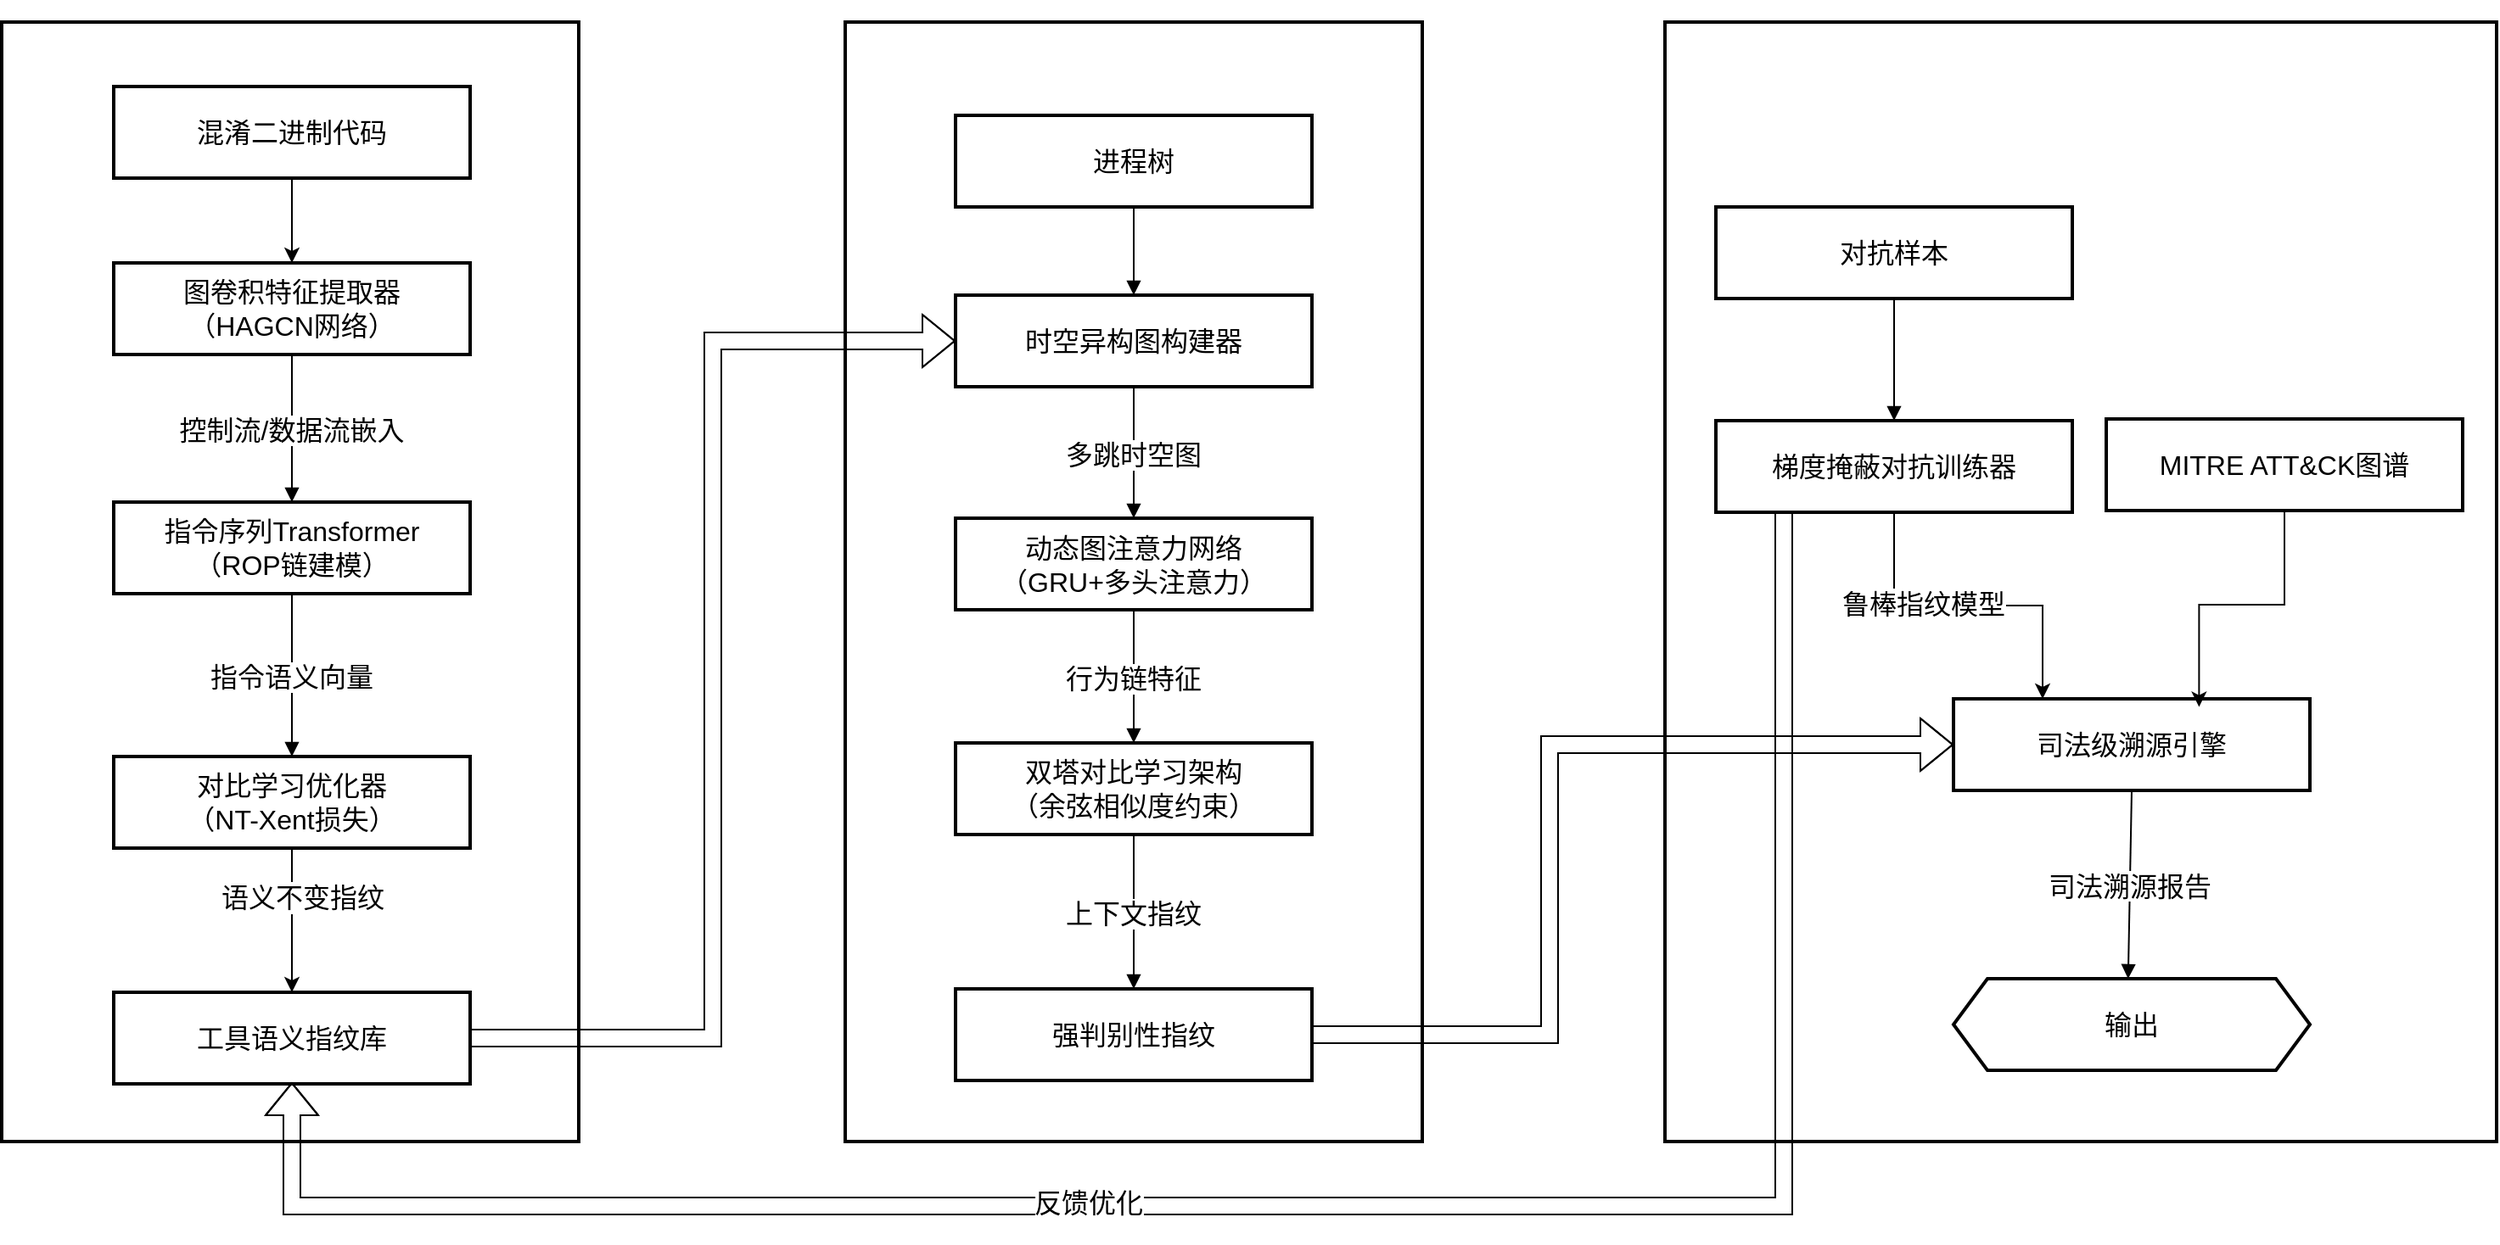 <mxfile version="26.1.0">
  <diagram name="第 1 页" id="5RPhW2Jj_3Qy2inbSfef">
    <mxGraphModel dx="1404" dy="1690" grid="0" gridSize="10" guides="1" tooltips="1" connect="1" arrows="1" fold="1" page="0" pageScale="1" pageWidth="827" pageHeight="1169" background="none" math="0" shadow="0">
      <root>
        <mxCell id="0" />
        <mxCell id="1" parent="0" />
        <mxCell id="kTAInymMW0h2QGbCLt8H-1" value="" style="whiteSpace=wrap;strokeWidth=2;fontSize=16;" vertex="1" parent="1">
          <mxGeometry x="1590" y="-288" width="490" height="660" as="geometry" />
        </mxCell>
        <mxCell id="kTAInymMW0h2QGbCLt8H-2" value="" style="whiteSpace=wrap;strokeWidth=2;fontSize=16;" vertex="1" parent="1">
          <mxGeometry x="1107" y="-288" width="340" height="660" as="geometry" />
        </mxCell>
        <mxCell id="kTAInymMW0h2QGbCLt8H-3" value="" style="whiteSpace=wrap;strokeWidth=2;fontSize=16;" vertex="1" parent="1">
          <mxGeometry x="610" y="-288" width="340" height="660" as="geometry" />
        </mxCell>
        <mxCell id="kTAInymMW0h2QGbCLt8H-80" style="edgeStyle=orthogonalEdgeStyle;rounded=0;orthogonalLoop=1;jettySize=auto;html=1;fontSize=16;" edge="1" parent="1" source="kTAInymMW0h2QGbCLt8H-4" target="kTAInymMW0h2QGbCLt8H-5">
          <mxGeometry relative="1" as="geometry" />
        </mxCell>
        <mxCell id="kTAInymMW0h2QGbCLt8H-4" value="混淆二进制代码" style="whiteSpace=wrap;strokeWidth=2;fontSize=16;" vertex="1" parent="1">
          <mxGeometry x="676" y="-250" width="210" height="54" as="geometry" />
        </mxCell>
        <mxCell id="kTAInymMW0h2QGbCLt8H-5" value="图卷积特征提取器&#xa;（HAGCN网络）" style="whiteSpace=wrap;strokeWidth=2;fontSize=16;" vertex="1" parent="1">
          <mxGeometry x="676" y="-146" width="210" height="54" as="geometry" />
        </mxCell>
        <mxCell id="kTAInymMW0h2QGbCLt8H-6" value="指令序列Transformer&#xa;（ROP链建模）" style="whiteSpace=wrap;strokeWidth=2;fontSize=16;" vertex="1" parent="1">
          <mxGeometry x="676" y="-5" width="210" height="54" as="geometry" />
        </mxCell>
        <mxCell id="kTAInymMW0h2QGbCLt8H-65" value="" style="edgeStyle=orthogonalEdgeStyle;rounded=0;orthogonalLoop=1;jettySize=auto;html=1;fontSize=16;" edge="1" parent="1" source="kTAInymMW0h2QGbCLt8H-7" target="kTAInymMW0h2QGbCLt8H-8">
          <mxGeometry relative="1" as="geometry" />
        </mxCell>
        <mxCell id="kTAInymMW0h2QGbCLt8H-66" value="语义不变指纹" style="edgeLabel;html=1;align=center;verticalAlign=middle;resizable=0;points=[];fontSize=16;" vertex="1" connectable="0" parent="kTAInymMW0h2QGbCLt8H-65">
          <mxGeometry x="-0.307" y="6" relative="1" as="geometry">
            <mxPoint y="-1" as="offset" />
          </mxGeometry>
        </mxCell>
        <mxCell id="kTAInymMW0h2QGbCLt8H-7" value="对比学习优化器&#xa;（NT-Xent损失）" style="whiteSpace=wrap;strokeWidth=2;fontSize=16;" vertex="1" parent="1">
          <mxGeometry x="676" y="145" width="210" height="54" as="geometry" />
        </mxCell>
        <mxCell id="kTAInymMW0h2QGbCLt8H-71" style="edgeStyle=orthogonalEdgeStyle;rounded=0;orthogonalLoop=1;jettySize=auto;html=1;entryX=0;entryY=0.5;entryDx=0;entryDy=0;fontSize=16;shape=flexArrow;" edge="1" parent="1" source="kTAInymMW0h2QGbCLt8H-8" target="kTAInymMW0h2QGbCLt8H-10">
          <mxGeometry relative="1" as="geometry" />
        </mxCell>
        <mxCell id="kTAInymMW0h2QGbCLt8H-8" value="工具语义指纹库" style="whiteSpace=wrap;strokeWidth=2;fontSize=16;" vertex="1" parent="1">
          <mxGeometry x="676" y="284" width="210" height="54" as="geometry" />
        </mxCell>
        <mxCell id="kTAInymMW0h2QGbCLt8H-9" value="进程树" style="whiteSpace=wrap;strokeWidth=2;fontSize=16;" vertex="1" parent="1">
          <mxGeometry x="1172" y="-233" width="210" height="54" as="geometry" />
        </mxCell>
        <mxCell id="kTAInymMW0h2QGbCLt8H-10" value="时空异构图构建器" style="whiteSpace=wrap;strokeWidth=2;fontSize=16;" vertex="1" parent="1">
          <mxGeometry x="1172" y="-127" width="210" height="54" as="geometry" />
        </mxCell>
        <mxCell id="kTAInymMW0h2QGbCLt8H-11" value="动态图注意力网络&#xa;（GRU+多头注意力）" style="whiteSpace=wrap;strokeWidth=2;fontSize=16;" vertex="1" parent="1">
          <mxGeometry x="1172" y="4.5" width="210" height="54" as="geometry" />
        </mxCell>
        <mxCell id="kTAInymMW0h2QGbCLt8H-12" value="双塔对比学习架构&#xa;（余弦相似度约束）" style="whiteSpace=wrap;strokeWidth=2;fontSize=16;" vertex="1" parent="1">
          <mxGeometry x="1172" y="137" width="210" height="54" as="geometry" />
        </mxCell>
        <mxCell id="kTAInymMW0h2QGbCLt8H-81" style="edgeStyle=orthogonalEdgeStyle;rounded=0;orthogonalLoop=1;jettySize=auto;html=1;entryX=0;entryY=0.5;entryDx=0;entryDy=0;fontSize=16;shape=flexArrow;" edge="1" parent="1" source="kTAInymMW0h2QGbCLt8H-13" target="kTAInymMW0h2QGbCLt8H-16">
          <mxGeometry relative="1" as="geometry">
            <Array as="points">
              <mxPoint x="1522" y="309" />
              <mxPoint x="1522" y="138" />
            </Array>
          </mxGeometry>
        </mxCell>
        <mxCell id="kTAInymMW0h2QGbCLt8H-13" value="强判别性指纹" style="whiteSpace=wrap;strokeWidth=2;fontSize=16;" vertex="1" parent="1">
          <mxGeometry x="1172" y="282" width="210" height="54" as="geometry" />
        </mxCell>
        <mxCell id="kTAInymMW0h2QGbCLt8H-14" value="对抗样本" style="whiteSpace=wrap;strokeWidth=2;fontSize=16;" vertex="1" parent="1">
          <mxGeometry x="1620" y="-179" width="210" height="54" as="geometry" />
        </mxCell>
        <mxCell id="kTAInymMW0h2QGbCLt8H-62" style="edgeStyle=orthogonalEdgeStyle;rounded=0;orthogonalLoop=1;jettySize=auto;html=1;exitX=0.5;exitY=1;exitDx=0;exitDy=0;fontSize=16;entryX=0.25;entryY=0;entryDx=0;entryDy=0;" edge="1" parent="1" source="kTAInymMW0h2QGbCLt8H-15" target="kTAInymMW0h2QGbCLt8H-16">
          <mxGeometry relative="1" as="geometry" />
        </mxCell>
        <mxCell id="kTAInymMW0h2QGbCLt8H-63" value="鲁棒指纹模型" style="edgeLabel;html=1;align=center;verticalAlign=middle;resizable=0;points=[];fontSize=16;" vertex="1" connectable="0" parent="kTAInymMW0h2QGbCLt8H-62">
          <mxGeometry x="-0.27" y="1" relative="1" as="geometry">
            <mxPoint as="offset" />
          </mxGeometry>
        </mxCell>
        <mxCell id="kTAInymMW0h2QGbCLt8H-82" style="edgeStyle=orthogonalEdgeStyle;rounded=0;orthogonalLoop=1;jettySize=auto;html=1;entryX=0.5;entryY=1;entryDx=0;entryDy=0;fontSize=16;shape=flexArrow;" edge="1" parent="1">
          <mxGeometry relative="1" as="geometry">
            <mxPoint x="1660.0" y="-2.274e-13" as="sourcePoint" />
            <mxPoint x="781" y="337" as="targetPoint" />
            <Array as="points">
              <mxPoint x="1660" y="410" />
              <mxPoint x="781" y="410" />
            </Array>
          </mxGeometry>
        </mxCell>
        <mxCell id="kTAInymMW0h2QGbCLt8H-84" value="反馈优化" style="edgeLabel;html=1;align=center;verticalAlign=middle;resizable=0;points=[];fontSize=16;" vertex="1" connectable="0" parent="kTAInymMW0h2QGbCLt8H-82">
          <mxGeometry x="0.205" y="-2" relative="1" as="geometry">
            <mxPoint as="offset" />
          </mxGeometry>
        </mxCell>
        <mxCell id="kTAInymMW0h2QGbCLt8H-15" value="梯度掩蔽对抗训练器" style="whiteSpace=wrap;strokeWidth=2;fontSize=16;" vertex="1" parent="1">
          <mxGeometry x="1620" y="-53" width="210" height="54" as="geometry" />
        </mxCell>
        <mxCell id="kTAInymMW0h2QGbCLt8H-16" value="司法级溯源引擎" style="whiteSpace=wrap;strokeWidth=2;fontSize=16;" vertex="1" parent="1">
          <mxGeometry x="1760" y="111" width="210" height="54" as="geometry" />
        </mxCell>
        <mxCell id="kTAInymMW0h2QGbCLt8H-17" value="输出" style="shape=hexagon;perimeter=hexagonPerimeter2;fixedSize=1;strokeWidth=2;whiteSpace=wrap;fontSize=16;" vertex="1" parent="1">
          <mxGeometry x="1760" y="276" width="210" height="54" as="geometry" />
        </mxCell>
        <mxCell id="kTAInymMW0h2QGbCLt8H-18" value="MITRE ATT&amp;CK图谱" style="whiteSpace=wrap;strokeWidth=2;fontSize=16;" vertex="1" parent="1">
          <mxGeometry x="1850" y="-54" width="210" height="54" as="geometry" />
        </mxCell>
        <mxCell id="kTAInymMW0h2QGbCLt8H-19" value="" style="whiteSpace=wrap;strokeWidth=2;fontSize=16;" vertex="1" parent="1">
          <mxGeometry x="1001" y="128" as="geometry" />
        </mxCell>
        <mxCell id="kTAInymMW0h2QGbCLt8H-20" value="" style="whiteSpace=wrap;strokeWidth=2;fontSize=16;" vertex="1" parent="1">
          <mxGeometry x="1032" y="254" as="geometry" />
        </mxCell>
        <mxCell id="kTAInymMW0h2QGbCLt8H-21" value="" style="whiteSpace=wrap;strokeWidth=2;fontSize=16;" vertex="1" parent="1">
          <mxGeometry x="861" y="159" as="geometry" />
        </mxCell>
        <mxCell id="kTAInymMW0h2QGbCLt8H-22" value="" style="whiteSpace=wrap;strokeWidth=2;fontSize=16;" vertex="1" parent="1">
          <mxGeometry x="892" y="311" as="geometry" />
        </mxCell>
        <mxCell id="kTAInymMW0h2QGbCLt8H-23" value="" style="whiteSpace=wrap;strokeWidth=2;fontSize=16;" vertex="1" parent="1">
          <mxGeometry x="726" y="311" as="geometry" />
        </mxCell>
        <mxCell id="kTAInymMW0h2QGbCLt8H-24" value="" style="whiteSpace=wrap;strokeWidth=2;fontSize=16;" vertex="1" parent="1">
          <mxGeometry x="1289" y="-300" as="geometry" />
        </mxCell>
        <mxCell id="kTAInymMW0h2QGbCLt8H-25" value="" style="whiteSpace=wrap;strokeWidth=2;fontSize=16;" vertex="1" parent="1">
          <mxGeometry x="1400" y="178" as="geometry" />
        </mxCell>
        <mxCell id="kTAInymMW0h2QGbCLt8H-26" value="" style="whiteSpace=wrap;strokeWidth=2;fontSize=16;" vertex="1" parent="1">
          <mxGeometry x="1441" y="305" as="geometry" />
        </mxCell>
        <mxCell id="kTAInymMW0h2QGbCLt8H-27" value="" style="whiteSpace=wrap;strokeWidth=2;fontSize=16;" vertex="1" parent="1">
          <mxGeometry x="1241" y="305" as="geometry" />
        </mxCell>
        <mxCell id="kTAInymMW0h2QGbCLt8H-28" value="" style="whiteSpace=wrap;strokeWidth=2;fontSize=16;" vertex="1" parent="1">
          <mxGeometry x="1280" y="431" as="geometry" />
        </mxCell>
        <mxCell id="kTAInymMW0h2QGbCLt8H-30" value="控制流/数据流嵌入" style="startArrow=none;endArrow=block;exitX=0.5;exitY=1;entryX=0.5;entryY=0;rounded=0;exitDx=0;exitDy=0;fontSize=16;entryDx=0;entryDy=0;" edge="1" parent="1" source="kTAInymMW0h2QGbCLt8H-5" target="kTAInymMW0h2QGbCLt8H-6">
          <mxGeometry relative="1" as="geometry" />
        </mxCell>
        <mxCell id="kTAInymMW0h2QGbCLt8H-31" value="指令语义向量" style="curved=1;startArrow=none;endArrow=block;exitX=0.5;exitY=1;entryX=0.5;entryY=0.01;rounded=0;exitDx=0;exitDy=0;fontSize=16;" edge="1" parent="1" source="kTAInymMW0h2QGbCLt8H-6" target="kTAInymMW0h2QGbCLt8H-7">
          <mxGeometry relative="1" as="geometry">
            <Array as="points" />
          </mxGeometry>
        </mxCell>
        <mxCell id="kTAInymMW0h2QGbCLt8H-42" value="" style="curved=1;startArrow=none;endArrow=block;exitX=0.5;exitY=1;entryX=0.5;entryY=-0.01;rounded=0;fontSize=16;" edge="1" parent="1" source="kTAInymMW0h2QGbCLt8H-9" target="kTAInymMW0h2QGbCLt8H-10">
          <mxGeometry relative="1" as="geometry">
            <Array as="points" />
          </mxGeometry>
        </mxCell>
        <mxCell id="kTAInymMW0h2QGbCLt8H-43" value="多跳时空图" style="curved=1;startArrow=none;endArrow=block;exitX=0.5;exitY=0.99;entryX=0.5;entryY=0.01;rounded=0;fontSize=16;" edge="1" parent="1" source="kTAInymMW0h2QGbCLt8H-10" target="kTAInymMW0h2QGbCLt8H-11">
          <mxGeometry relative="1" as="geometry">
            <Array as="points" />
          </mxGeometry>
        </mxCell>
        <mxCell id="kTAInymMW0h2QGbCLt8H-44" value="行为链特征" style="startArrow=none;endArrow=block;exitX=0.5;exitY=1;entryX=0.5;entryY=0;rounded=0;fontSize=16;exitDx=0;exitDy=0;" edge="1" parent="1" source="kTAInymMW0h2QGbCLt8H-11" target="kTAInymMW0h2QGbCLt8H-12">
          <mxGeometry relative="1" as="geometry" />
        </mxCell>
        <mxCell id="kTAInymMW0h2QGbCLt8H-45" value="上下文指纹" style="startArrow=none;endArrow=block;exitX=0.5;exitY=1;entryX=0.5;entryY=-0.01;rounded=0;fontSize=16;exitDx=0;exitDy=0;" edge="1" parent="1" source="kTAInymMW0h2QGbCLt8H-12" target="kTAInymMW0h2QGbCLt8H-13">
          <mxGeometry relative="1" as="geometry" />
        </mxCell>
        <mxCell id="kTAInymMW0h2QGbCLt8H-52" value="" style="curved=1;startArrow=none;endArrow=block;exitX=0.5;exitY=0.99;entryX=0.5;entryY=0.01;rounded=0;fontSize=16;" edge="1" parent="1" source="kTAInymMW0h2QGbCLt8H-14" target="kTAInymMW0h2QGbCLt8H-15">
          <mxGeometry relative="1" as="geometry">
            <Array as="points" />
          </mxGeometry>
        </mxCell>
        <mxCell id="kTAInymMW0h2QGbCLt8H-54" value="司法溯源报告" style="curved=1;startArrow=none;endArrow=block;exitX=0.5;exitY=1.01;entryX=0.49;entryY=0;rounded=0;fontSize=16;" edge="1" parent="1" source="kTAInymMW0h2QGbCLt8H-16" target="kTAInymMW0h2QGbCLt8H-17">
          <mxGeometry relative="1" as="geometry">
            <Array as="points" />
          </mxGeometry>
        </mxCell>
        <mxCell id="kTAInymMW0h2QGbCLt8H-75" style="edgeStyle=orthogonalEdgeStyle;rounded=0;orthogonalLoop=1;jettySize=auto;html=1;entryX=0.689;entryY=0.088;entryDx=0;entryDy=0;entryPerimeter=0;fontSize=16;" edge="1" parent="1" source="kTAInymMW0h2QGbCLt8H-18" target="kTAInymMW0h2QGbCLt8H-16">
          <mxGeometry relative="1" as="geometry" />
        </mxCell>
      </root>
    </mxGraphModel>
  </diagram>
</mxfile>
